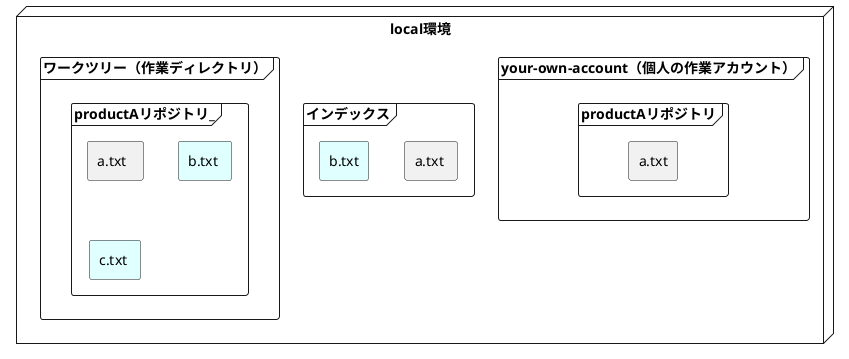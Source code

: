 @startuml
node "local環境" {
  frame "your-own-account（個人の作業アカウント）" {
    frame "productAリポジトリ" {
      rectangle "a.txt"
    }
  }
  frame "インデックス" {
      rectangle "a.txt "
      rectangle "b.txt" #LightCyan
  }
  frame "ワークツリー（作業ディレクトリ）" {
    frame "productAリポジトリ_" {
      rectangle "a.txt  "
      rectangle "b.txt " #LightCyan
      rectangle "c.txt " #LightCyan
    }
  }
}
@enduml